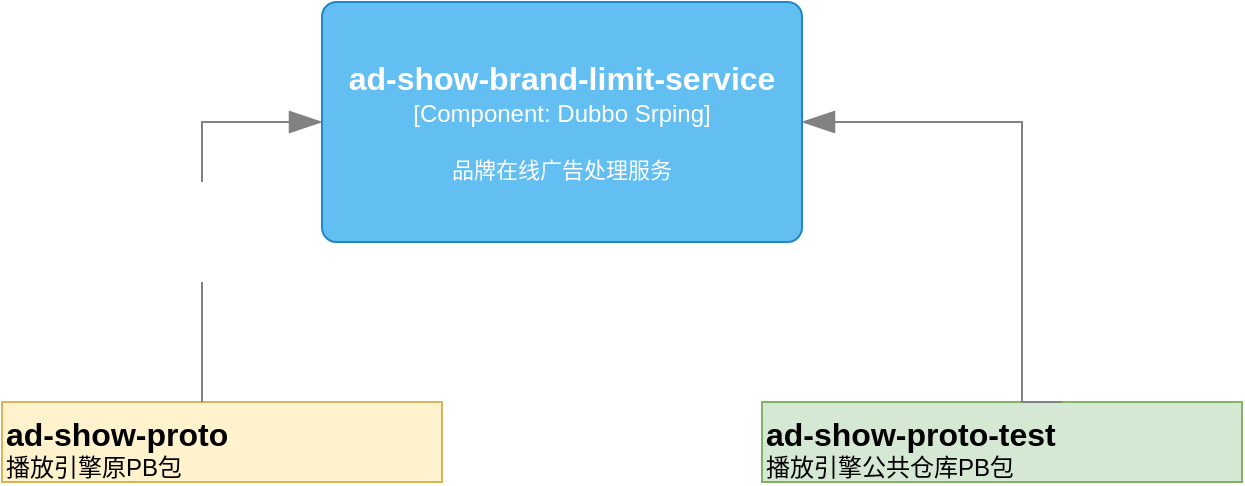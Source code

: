 <mxfile version="20.2.1" type="github">
  <diagram id="PrcVy_qIDNZo11KBOe-M" name="PB仓库打包文件测试">
    <mxGraphModel dx="1422" dy="882" grid="0" gridSize="10" guides="1" tooltips="1" connect="1" arrows="1" fold="1" page="1" pageScale="1" pageWidth="1100" pageHeight="850" math="0" shadow="0">
      <root>
        <mxCell id="0" />
        <mxCell id="1" parent="0" />
        <object placeholders="1" c4Name="ad-show-proto" c4Type="ContainerDiagramTitle" c4Description="播放引擎原PB包" label="&lt;font style=&quot;font-size: 16px&quot;&gt;&lt;b&gt;&lt;div style=&quot;text-align: left&quot;&gt;%c4Name%&lt;/div&gt;&lt;/b&gt;&lt;/font&gt;&lt;div style=&quot;text-align: left&quot;&gt;%c4Description%&lt;/div&gt;" id="fGhr1Yjxo4mzfRU7f8-M-2">
          <mxCell style="text;html=1;strokeColor=#d6b656;fillColor=#fff2cc;align=left;verticalAlign=top;whiteSpace=wrap;rounded=0;metaEdit=1;allowArrows=0;resizable=1;rotatable=0;connectable=0;recursiveResize=0;expand=0;pointerEvents=0;points=[[0.25,0,0],[0.5,0,0],[0.75,0,0],[1,0.25,0],[1,0.5,0],[1,0.75,0],[0.75,1,0],[0.5,1,0],[0.25,1,0],[0,0.75,0],[0,0.5,0],[0,0.25,0]];" vertex="1" parent="1">
            <mxGeometry x="170" y="340" width="220" height="40" as="geometry" />
          </mxCell>
        </object>
        <object placeholders="1" c4Name="ad-show-proto-test" c4Type="ContainerDiagramTitle" c4Description="播放引擎公共仓库PB包" label="&lt;font style=&quot;font-size: 16px&quot;&gt;&lt;b&gt;&lt;div style=&quot;text-align: left&quot;&gt;%c4Name%&lt;/div&gt;&lt;/b&gt;&lt;/font&gt;&lt;div style=&quot;text-align: left&quot;&gt;%c4Description%&lt;/div&gt;" id="fGhr1Yjxo4mzfRU7f8-M-3">
          <mxCell style="text;html=1;strokeColor=#82b366;fillColor=#d5e8d4;align=left;verticalAlign=top;whiteSpace=wrap;rounded=0;metaEdit=1;allowArrows=0;resizable=1;rotatable=0;connectable=0;recursiveResize=0;expand=0;pointerEvents=0;points=[[0.25,0,0],[0.5,0,0],[0.75,0,0],[1,0.25,0],[1,0.5,0],[1,0.75,0],[0.75,1,0],[0.5,1,0],[0.25,1,0],[0,0.75,0],[0,0.5,0],[0,0.25,0]];" vertex="1" parent="1">
            <mxGeometry x="550" y="340" width="240" height="40" as="geometry" />
          </mxCell>
        </object>
        <object placeholders="1" c4Name="ad-show-brand-limit-service" c4Type="Component" c4Technology="Dubbo Srping" c4Description="品牌在线广告处理服务" label="&lt;font style=&quot;font-size: 16px&quot;&gt;&lt;b&gt;%c4Name%&lt;/b&gt;&lt;/font&gt;&lt;div&gt;[%c4Type%: %c4Technology%]&lt;/div&gt;&lt;br&gt;&lt;div&gt;&lt;font style=&quot;font-size: 11px&quot;&gt;%c4Description%&lt;/font&gt;&lt;/div&gt;" id="fGhr1Yjxo4mzfRU7f8-M-4">
          <mxCell style="rounded=1;whiteSpace=wrap;html=1;labelBackgroundColor=none;fillColor=#63BEF2;fontColor=#ffffff;align=center;arcSize=6;strokeColor=#2086C9;metaEdit=1;resizable=0;points=[[0.25,0,0],[0.5,0,0],[0.75,0,0],[1,0.25,0],[1,0.5,0],[1,0.75,0],[0.75,1,0],[0.5,1,0],[0.25,1,0],[0,0.75,0],[0,0.5,0],[0,0.25,0]];" vertex="1" parent="1">
            <mxGeometry x="330" y="140" width="240" height="120" as="geometry" />
          </mxCell>
        </object>
        <object placeholders="1" c4Type="Relationship" id="fGhr1Yjxo4mzfRU7f8-M-6">
          <mxCell style="endArrow=blockThin;html=1;fontSize=10;fontColor=#404040;strokeWidth=1;endFill=1;strokeColor=#828282;elbow=vertical;metaEdit=1;endSize=14;startSize=14;jumpStyle=arc;jumpSize=16;rounded=0;edgeStyle=orthogonalEdgeStyle;entryX=0;entryY=0.5;entryDx=0;entryDy=0;entryPerimeter=0;startArrow=none;" edge="1" parent="1" target="fGhr1Yjxo4mzfRU7f8-M-4" source="fGhr1Yjxo4mzfRU7f8-M-17">
            <mxGeometry width="240" relative="1" as="geometry">
              <mxPoint x="270" y="340" as="sourcePoint" />
              <mxPoint x="290" y="220" as="targetPoint" />
              <Array as="points">
                <mxPoint x="270" y="200" />
              </Array>
            </mxGeometry>
          </mxCell>
        </object>
        <object placeholders="1" c4Type="Relationship" id="fGhr1Yjxo4mzfRU7f8-M-7">
          <mxCell style="endArrow=blockThin;html=1;fontSize=10;fontColor=#404040;strokeWidth=1;endFill=1;strokeColor=#828282;elbow=vertical;metaEdit=1;endSize=14;startSize=14;jumpStyle=arc;jumpSize=16;rounded=0;edgeStyle=orthogonalEdgeStyle;entryX=1;entryY=0.5;entryDx=0;entryDy=0;entryPerimeter=0;" edge="1" parent="1" target="fGhr1Yjxo4mzfRU7f8-M-4">
            <mxGeometry width="240" relative="1" as="geometry">
              <mxPoint x="700" y="340" as="sourcePoint" />
              <mxPoint x="810" y="180" as="targetPoint" />
              <Array as="points">
                <mxPoint x="680" y="340" />
                <mxPoint x="680" y="200" />
              </Array>
            </mxGeometry>
          </mxCell>
        </object>
        <mxCell id="fGhr1Yjxo4mzfRU7f8-M-17" value="" style="shape=image;html=1;verticalAlign=top;verticalLabelPosition=bottom;labelBackgroundColor=#ffffff;imageAspect=0;aspect=fixed;image=https://cdn3.iconfinder.com/data/icons/flat-actions-icons-9/792/Close_Icon-128.png" vertex="1" parent="1">
          <mxGeometry x="250" y="230" width="40" height="40" as="geometry" />
        </mxCell>
        <mxCell id="fGhr1Yjxo4mzfRU7f8-M-20" value="" style="endArrow=none;html=1;fontSize=10;fontColor=#404040;strokeWidth=1;endFill=1;strokeColor=#828282;elbow=vertical;metaEdit=1;endSize=14;startSize=14;jumpStyle=arc;jumpSize=16;rounded=0;edgeStyle=orthogonalEdgeStyle;" edge="1" parent="1">
          <mxGeometry width="240" relative="1" as="geometry">
            <mxPoint x="270" y="340" as="sourcePoint" />
            <mxPoint x="270" y="280" as="targetPoint" />
            <Array as="points" />
          </mxGeometry>
        </mxCell>
        <mxCell id="fGhr1Yjxo4mzfRU7f8-M-22" value="" style="shape=image;html=1;verticalAlign=top;verticalLabelPosition=bottom;labelBackgroundColor=#ffffff;imageAspect=0;aspect=fixed;image=https://cdn4.iconfinder.com/data/icons/web-ui-color/128/Checkmark-128.png" vertex="1" parent="1">
          <mxGeometry x="655" y="220" width="50" height="50" as="geometry" />
        </mxCell>
      </root>
    </mxGraphModel>
  </diagram>
</mxfile>
